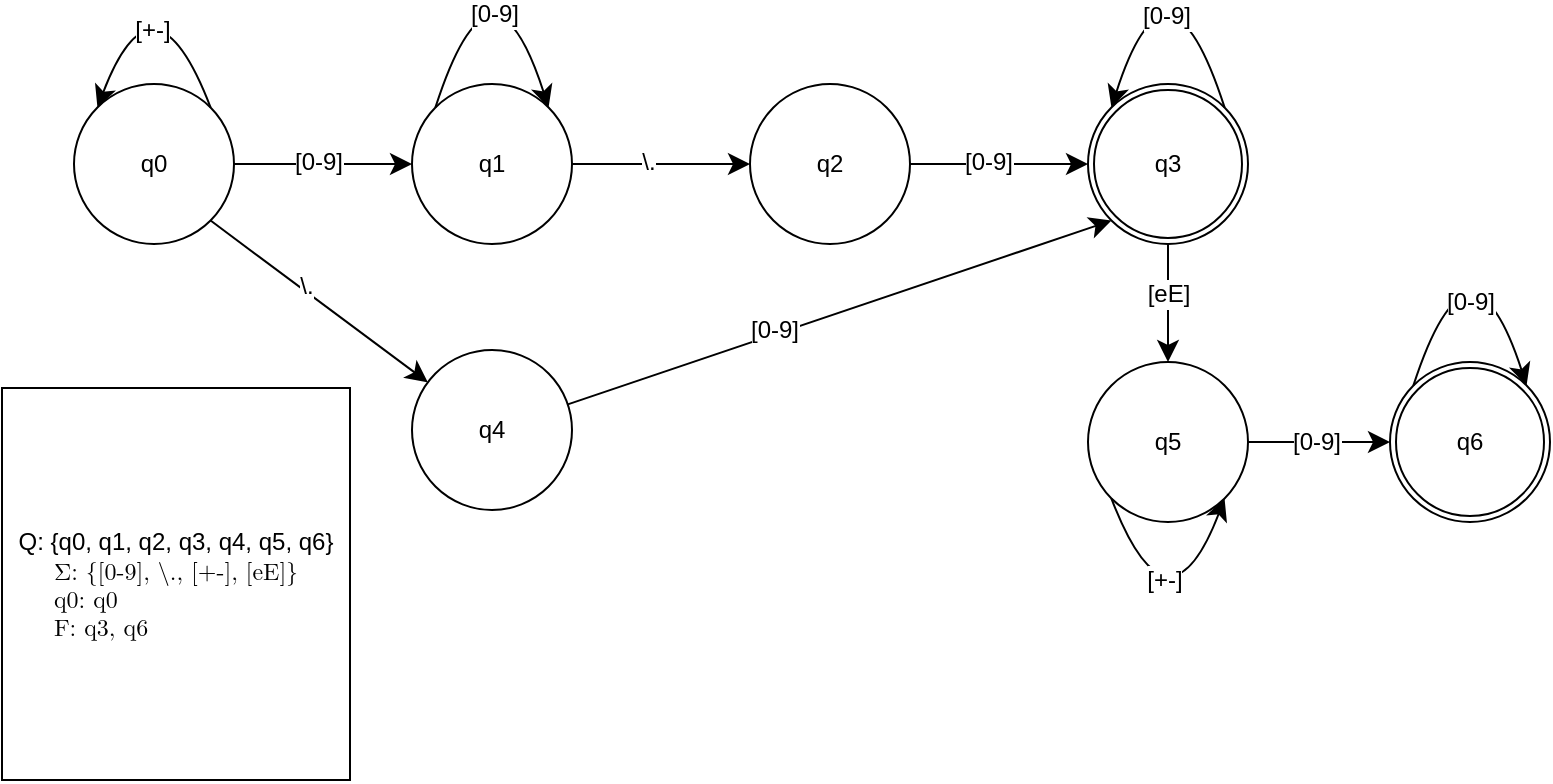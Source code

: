 <mxfile version="28.2.7">
  <diagram name="Seite-1" id="wup275L2_pUpVRQk9bDB">
    <mxGraphModel dx="1705" dy="1196" grid="0" gridSize="10" guides="1" tooltips="1" connect="1" arrows="1" fold="1" page="0" pageScale="1" pageWidth="1169" pageHeight="827" math="0" shadow="0">
      <root>
        <mxCell id="0" />
        <mxCell id="1" parent="0" />
        <mxCell id="5F9uBmi5xAu1N6JX-gV2-7" style="edgeStyle=none;curved=1;rounded=0;orthogonalLoop=1;jettySize=auto;html=1;fontSize=12;startSize=8;endSize=8;" edge="1" parent="1" source="5F9uBmi5xAu1N6JX-gV2-1" target="5F9uBmi5xAu1N6JX-gV2-2">
          <mxGeometry relative="1" as="geometry" />
        </mxCell>
        <mxCell id="5F9uBmi5xAu1N6JX-gV2-8" value="[0-9]" style="edgeLabel;html=1;align=center;verticalAlign=middle;resizable=0;points=[];fontSize=12;" vertex="1" connectable="0" parent="5F9uBmi5xAu1N6JX-gV2-7">
          <mxGeometry x="-0.067" y="1" relative="1" as="geometry">
            <mxPoint as="offset" />
          </mxGeometry>
        </mxCell>
        <mxCell id="5F9uBmi5xAu1N6JX-gV2-27" style="edgeStyle=none;curved=1;rounded=0;orthogonalLoop=1;jettySize=auto;html=1;exitX=1;exitY=1;exitDx=0;exitDy=0;fontSize=12;startSize=8;endSize=8;" edge="1" parent="1" source="5F9uBmi5xAu1N6JX-gV2-1" target="5F9uBmi5xAu1N6JX-gV2-26">
          <mxGeometry relative="1" as="geometry" />
        </mxCell>
        <mxCell id="5F9uBmi5xAu1N6JX-gV2-28" value="\." style="edgeLabel;html=1;align=center;verticalAlign=middle;resizable=0;points=[];fontSize=12;" vertex="1" connectable="0" parent="5F9uBmi5xAu1N6JX-gV2-27">
          <mxGeometry x="-0.153" y="2" relative="1" as="geometry">
            <mxPoint as="offset" />
          </mxGeometry>
        </mxCell>
        <mxCell id="5F9uBmi5xAu1N6JX-gV2-1" value="q0" style="ellipse;whiteSpace=wrap;html=1;aspect=fixed;" vertex="1" parent="1">
          <mxGeometry x="40" y="176" width="80" height="80" as="geometry" />
        </mxCell>
        <mxCell id="5F9uBmi5xAu1N6JX-gV2-16" style="edgeStyle=none;curved=1;rounded=0;orthogonalLoop=1;jettySize=auto;html=1;entryX=0;entryY=0.5;entryDx=0;entryDy=0;fontSize=12;startSize=8;endSize=8;" edge="1" parent="1" source="5F9uBmi5xAu1N6JX-gV2-2" target="5F9uBmi5xAu1N6JX-gV2-15">
          <mxGeometry relative="1" as="geometry" />
        </mxCell>
        <mxCell id="5F9uBmi5xAu1N6JX-gV2-19" value="\." style="edgeLabel;html=1;align=center;verticalAlign=middle;resizable=0;points=[];fontSize=12;" vertex="1" connectable="0" parent="5F9uBmi5xAu1N6JX-gV2-16">
          <mxGeometry x="-0.18" y="1" relative="1" as="geometry">
            <mxPoint x="1" as="offset" />
          </mxGeometry>
        </mxCell>
        <mxCell id="5F9uBmi5xAu1N6JX-gV2-2" value="q1" style="ellipse;whiteSpace=wrap;html=1;aspect=fixed;" vertex="1" parent="1">
          <mxGeometry x="209" y="176" width="80" height="80" as="geometry" />
        </mxCell>
        <mxCell id="5F9uBmi5xAu1N6JX-gV2-9" style="edgeStyle=none;curved=1;rounded=0;orthogonalLoop=1;jettySize=auto;html=1;exitX=0;exitY=0;exitDx=0;exitDy=0;entryX=1;entryY=0;entryDx=0;entryDy=0;fontSize=12;startSize=8;endSize=8;" edge="1" parent="1" source="5F9uBmi5xAu1N6JX-gV2-2" target="5F9uBmi5xAu1N6JX-gV2-2">
          <mxGeometry relative="1" as="geometry">
            <Array as="points">
              <mxPoint x="249" y="100" />
            </Array>
          </mxGeometry>
        </mxCell>
        <mxCell id="5F9uBmi5xAu1N6JX-gV2-12" value="[0-9]" style="edgeLabel;html=1;align=center;verticalAlign=middle;resizable=0;points=[];fontSize=12;" vertex="1" connectable="0" parent="5F9uBmi5xAu1N6JX-gV2-9">
          <mxGeometry x="0.425" y="-12" relative="1" as="geometry">
            <mxPoint as="offset" />
          </mxGeometry>
        </mxCell>
        <mxCell id="5F9uBmi5xAu1N6JX-gV2-10" style="edgeStyle=none;curved=1;rounded=0;orthogonalLoop=1;jettySize=auto;html=1;exitX=1;exitY=0;exitDx=0;exitDy=0;entryX=0;entryY=0;entryDx=0;entryDy=0;fontSize=12;startSize=8;endSize=8;" edge="1" parent="1" source="5F9uBmi5xAu1N6JX-gV2-1" target="5F9uBmi5xAu1N6JX-gV2-1">
          <mxGeometry relative="1" as="geometry">
            <Array as="points">
              <mxPoint x="80" y="114" />
            </Array>
          </mxGeometry>
        </mxCell>
        <mxCell id="5F9uBmi5xAu1N6JX-gV2-11" value="[+-]" style="edgeLabel;html=1;align=center;verticalAlign=middle;resizable=0;points=[];fontSize=12;" vertex="1" connectable="0" parent="5F9uBmi5xAu1N6JX-gV2-10">
          <mxGeometry x="0.421" y="11" relative="1" as="geometry">
            <mxPoint as="offset" />
          </mxGeometry>
        </mxCell>
        <mxCell id="5F9uBmi5xAu1N6JX-gV2-21" style="edgeStyle=none;curved=1;rounded=0;orthogonalLoop=1;jettySize=auto;html=1;fontSize=12;startSize=8;endSize=8;" edge="1" parent="1" source="5F9uBmi5xAu1N6JX-gV2-15" target="5F9uBmi5xAu1N6JX-gV2-20">
          <mxGeometry relative="1" as="geometry" />
        </mxCell>
        <mxCell id="5F9uBmi5xAu1N6JX-gV2-22" value="[0-9]" style="edgeLabel;html=1;align=center;verticalAlign=middle;resizable=0;points=[];fontSize=12;" vertex="1" connectable="0" parent="5F9uBmi5xAu1N6JX-gV2-21">
          <mxGeometry x="-0.135" y="1" relative="1" as="geometry">
            <mxPoint as="offset" />
          </mxGeometry>
        </mxCell>
        <mxCell id="5F9uBmi5xAu1N6JX-gV2-15" value="q2" style="ellipse;whiteSpace=wrap;html=1;aspect=fixed;" vertex="1" parent="1">
          <mxGeometry x="378" y="176" width="80" height="80" as="geometry" />
        </mxCell>
        <mxCell id="5F9uBmi5xAu1N6JX-gV2-46" style="edgeStyle=none;curved=1;rounded=0;orthogonalLoop=1;jettySize=auto;html=1;entryX=0.5;entryY=0;entryDx=0;entryDy=0;fontSize=12;startSize=8;endSize=8;" edge="1" parent="1" source="5F9uBmi5xAu1N6JX-gV2-20" target="5F9uBmi5xAu1N6JX-gV2-34">
          <mxGeometry relative="1" as="geometry" />
        </mxCell>
        <mxCell id="5F9uBmi5xAu1N6JX-gV2-47" value="[eE]" style="edgeLabel;html=1;align=center;verticalAlign=middle;resizable=0;points=[];fontSize=12;" vertex="1" connectable="0" parent="5F9uBmi5xAu1N6JX-gV2-46">
          <mxGeometry x="-0.156" relative="1" as="geometry">
            <mxPoint as="offset" />
          </mxGeometry>
        </mxCell>
        <mxCell id="5F9uBmi5xAu1N6JX-gV2-20" value="q3" style="ellipse;whiteSpace=wrap;html=1;aspect=fixed;" vertex="1" parent="1">
          <mxGeometry x="547" y="176" width="80" height="80" as="geometry" />
        </mxCell>
        <mxCell id="5F9uBmi5xAu1N6JX-gV2-23" style="edgeStyle=none;curved=1;rounded=0;orthogonalLoop=1;jettySize=auto;html=1;exitX=1;exitY=0;exitDx=0;exitDy=0;entryX=0;entryY=0;entryDx=0;entryDy=0;fontSize=12;startSize=8;endSize=8;" edge="1" parent="1" source="5F9uBmi5xAu1N6JX-gV2-20" target="5F9uBmi5xAu1N6JX-gV2-20">
          <mxGeometry relative="1" as="geometry">
            <Array as="points">
              <mxPoint x="587" y="100" />
            </Array>
          </mxGeometry>
        </mxCell>
        <mxCell id="5F9uBmi5xAu1N6JX-gV2-24" value="[0-9]" style="edgeLabel;html=1;align=center;verticalAlign=middle;resizable=0;points=[];fontSize=12;" vertex="1" connectable="0" parent="5F9uBmi5xAu1N6JX-gV2-23">
          <mxGeometry x="0.439" y="11" relative="1" as="geometry">
            <mxPoint x="1" as="offset" />
          </mxGeometry>
        </mxCell>
        <mxCell id="5F9uBmi5xAu1N6JX-gV2-30" style="edgeStyle=none;curved=1;rounded=0;orthogonalLoop=1;jettySize=auto;html=1;entryX=0;entryY=1;entryDx=0;entryDy=0;fontSize=12;startSize=8;endSize=8;" edge="1" parent="1" source="5F9uBmi5xAu1N6JX-gV2-26" target="5F9uBmi5xAu1N6JX-gV2-20">
          <mxGeometry relative="1" as="geometry">
            <mxPoint x="378.0" y="349" as="targetPoint" />
          </mxGeometry>
        </mxCell>
        <mxCell id="5F9uBmi5xAu1N6JX-gV2-31" value="[0-9]" style="edgeLabel;html=1;align=center;verticalAlign=middle;resizable=0;points=[];fontSize=12;" vertex="1" connectable="0" parent="5F9uBmi5xAu1N6JX-gV2-30">
          <mxGeometry x="-0.239" y="5" relative="1" as="geometry">
            <mxPoint x="1" y="2" as="offset" />
          </mxGeometry>
        </mxCell>
        <mxCell id="5F9uBmi5xAu1N6JX-gV2-26" value="q4" style="ellipse;whiteSpace=wrap;html=1;aspect=fixed;" vertex="1" parent="1">
          <mxGeometry x="209" y="309" width="80" height="80" as="geometry" />
        </mxCell>
        <mxCell id="5F9uBmi5xAu1N6JX-gV2-53" style="edgeStyle=none;curved=1;rounded=0;orthogonalLoop=1;jettySize=auto;html=1;entryX=0;entryY=0.5;entryDx=0;entryDy=0;fontSize=12;startSize=8;endSize=8;" edge="1" parent="1" source="5F9uBmi5xAu1N6JX-gV2-34" target="5F9uBmi5xAu1N6JX-gV2-48">
          <mxGeometry relative="1" as="geometry" />
        </mxCell>
        <mxCell id="5F9uBmi5xAu1N6JX-gV2-54" value="[0-9]" style="edgeLabel;html=1;align=center;verticalAlign=middle;resizable=0;points=[];fontSize=12;" vertex="1" connectable="0" parent="5F9uBmi5xAu1N6JX-gV2-53">
          <mxGeometry x="-0.039" relative="1" as="geometry">
            <mxPoint as="offset" />
          </mxGeometry>
        </mxCell>
        <mxCell id="5F9uBmi5xAu1N6JX-gV2-34" value="q5" style="ellipse;whiteSpace=wrap;html=1;aspect=fixed;" vertex="1" parent="1">
          <mxGeometry x="547" y="315" width="80" height="80" as="geometry" />
        </mxCell>
        <mxCell id="5F9uBmi5xAu1N6JX-gV2-48" value="q6" style="ellipse;whiteSpace=wrap;html=1;aspect=fixed;" vertex="1" parent="1">
          <mxGeometry x="698" y="315" width="80" height="80" as="geometry" />
        </mxCell>
        <mxCell id="5F9uBmi5xAu1N6JX-gV2-51" style="edgeStyle=none;curved=1;rounded=0;orthogonalLoop=1;jettySize=auto;html=1;exitX=0;exitY=1;exitDx=0;exitDy=0;entryX=1;entryY=1;entryDx=0;entryDy=0;fontSize=12;startSize=8;endSize=8;" edge="1" parent="1" source="5F9uBmi5xAu1N6JX-gV2-34" target="5F9uBmi5xAu1N6JX-gV2-34">
          <mxGeometry relative="1" as="geometry">
            <Array as="points">
              <mxPoint x="587" y="457" />
            </Array>
          </mxGeometry>
        </mxCell>
        <mxCell id="5F9uBmi5xAu1N6JX-gV2-52" value="[+-]" style="edgeLabel;html=1;align=center;verticalAlign=middle;resizable=0;points=[];fontSize=12;" vertex="1" connectable="0" parent="5F9uBmi5xAu1N6JX-gV2-51">
          <mxGeometry x="-0.407" y="10" relative="1" as="geometry">
            <mxPoint as="offset" />
          </mxGeometry>
        </mxCell>
        <mxCell id="5F9uBmi5xAu1N6JX-gV2-55" style="edgeStyle=none;curved=1;rounded=0;orthogonalLoop=1;jettySize=auto;html=1;exitX=0;exitY=0;exitDx=0;exitDy=0;entryX=1;entryY=0;entryDx=0;entryDy=0;fontSize=12;startSize=8;endSize=8;" edge="1" parent="1" source="5F9uBmi5xAu1N6JX-gV2-48" target="5F9uBmi5xAu1N6JX-gV2-48">
          <mxGeometry relative="1" as="geometry">
            <Array as="points">
              <mxPoint x="738" y="240" />
            </Array>
          </mxGeometry>
        </mxCell>
        <mxCell id="5F9uBmi5xAu1N6JX-gV2-56" value="[0-9]" style="edgeLabel;html=1;align=center;verticalAlign=middle;resizable=0;points=[];fontSize=12;" vertex="1" connectable="0" parent="5F9uBmi5xAu1N6JX-gV2-55">
          <mxGeometry x="0.459" y="-11" relative="1" as="geometry">
            <mxPoint x="-3" y="2" as="offset" />
          </mxGeometry>
        </mxCell>
        <mxCell id="5F9uBmi5xAu1N6JX-gV2-57" value="q3" style="ellipse;whiteSpace=wrap;html=1;aspect=fixed;" vertex="1" parent="1">
          <mxGeometry x="550" y="179" width="74" height="74" as="geometry" />
        </mxCell>
        <mxCell id="5F9uBmi5xAu1N6JX-gV2-58" value="q6" style="ellipse;whiteSpace=wrap;html=1;aspect=fixed;" vertex="1" parent="1">
          <mxGeometry x="701" y="318" width="74" height="74" as="geometry" />
        </mxCell>
        <mxCell id="5F9uBmi5xAu1N6JX-gV2-60" value="Q: {q0, q1, q2, q3, q4, q5, q6}&lt;div&gt;&lt;math style=&quot;color: rgb(240, 246, 252); text-align: start; background-color: rgb(13, 17, 23);&quot; xmlns=&quot;http://www.w3.org/1998/Math/MathML&quot;&gt;&lt;mi mathvariant=&quot;normal&quot;&gt;&lt;font style=&quot;color: rgb(0, 0, 0); background-color: rgb(255, 255, 255);&quot;&gt;Σ: {[0-9], \., [+-], [eE]}&lt;/font&gt;&lt;font style=&quot;color: rgb(0, 0, 0); background-color: rgb(255, 255, 255);&quot;&gt;q0: q0&lt;/font&gt;&lt;font style=&quot;color: rgb(0, 0, 0); background-color: rgb(255, 255, 255);&quot;&gt;F: q3, q6&lt;/font&gt;&lt;/mi&gt;&lt;/math&gt;&lt;/div&gt;" style="rounded=0;whiteSpace=wrap;html=1;" vertex="1" parent="1">
          <mxGeometry x="4" y="328" width="174" height="196" as="geometry" />
        </mxCell>
      </root>
    </mxGraphModel>
  </diagram>
</mxfile>
